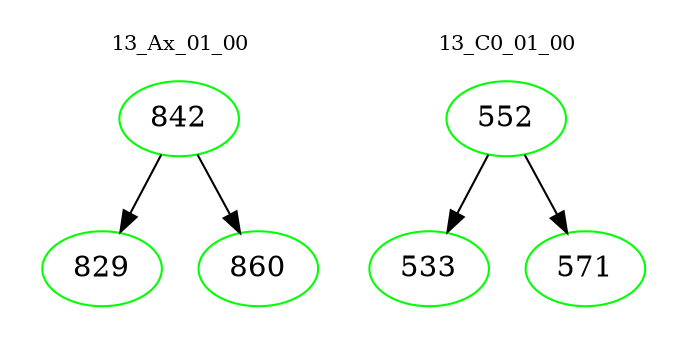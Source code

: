 digraph{
subgraph cluster_0 {
color = white
label = "13_Ax_01_00";
fontsize=10;
T0_842 [label="842", color="green"]
T0_842 -> T0_829 [color="black"]
T0_829 [label="829", color="green"]
T0_842 -> T0_860 [color="black"]
T0_860 [label="860", color="green"]
}
subgraph cluster_1 {
color = white
label = "13_C0_01_00";
fontsize=10;
T1_552 [label="552", color="green"]
T1_552 -> T1_533 [color="black"]
T1_533 [label="533", color="green"]
T1_552 -> T1_571 [color="black"]
T1_571 [label="571", color="green"]
}
}
